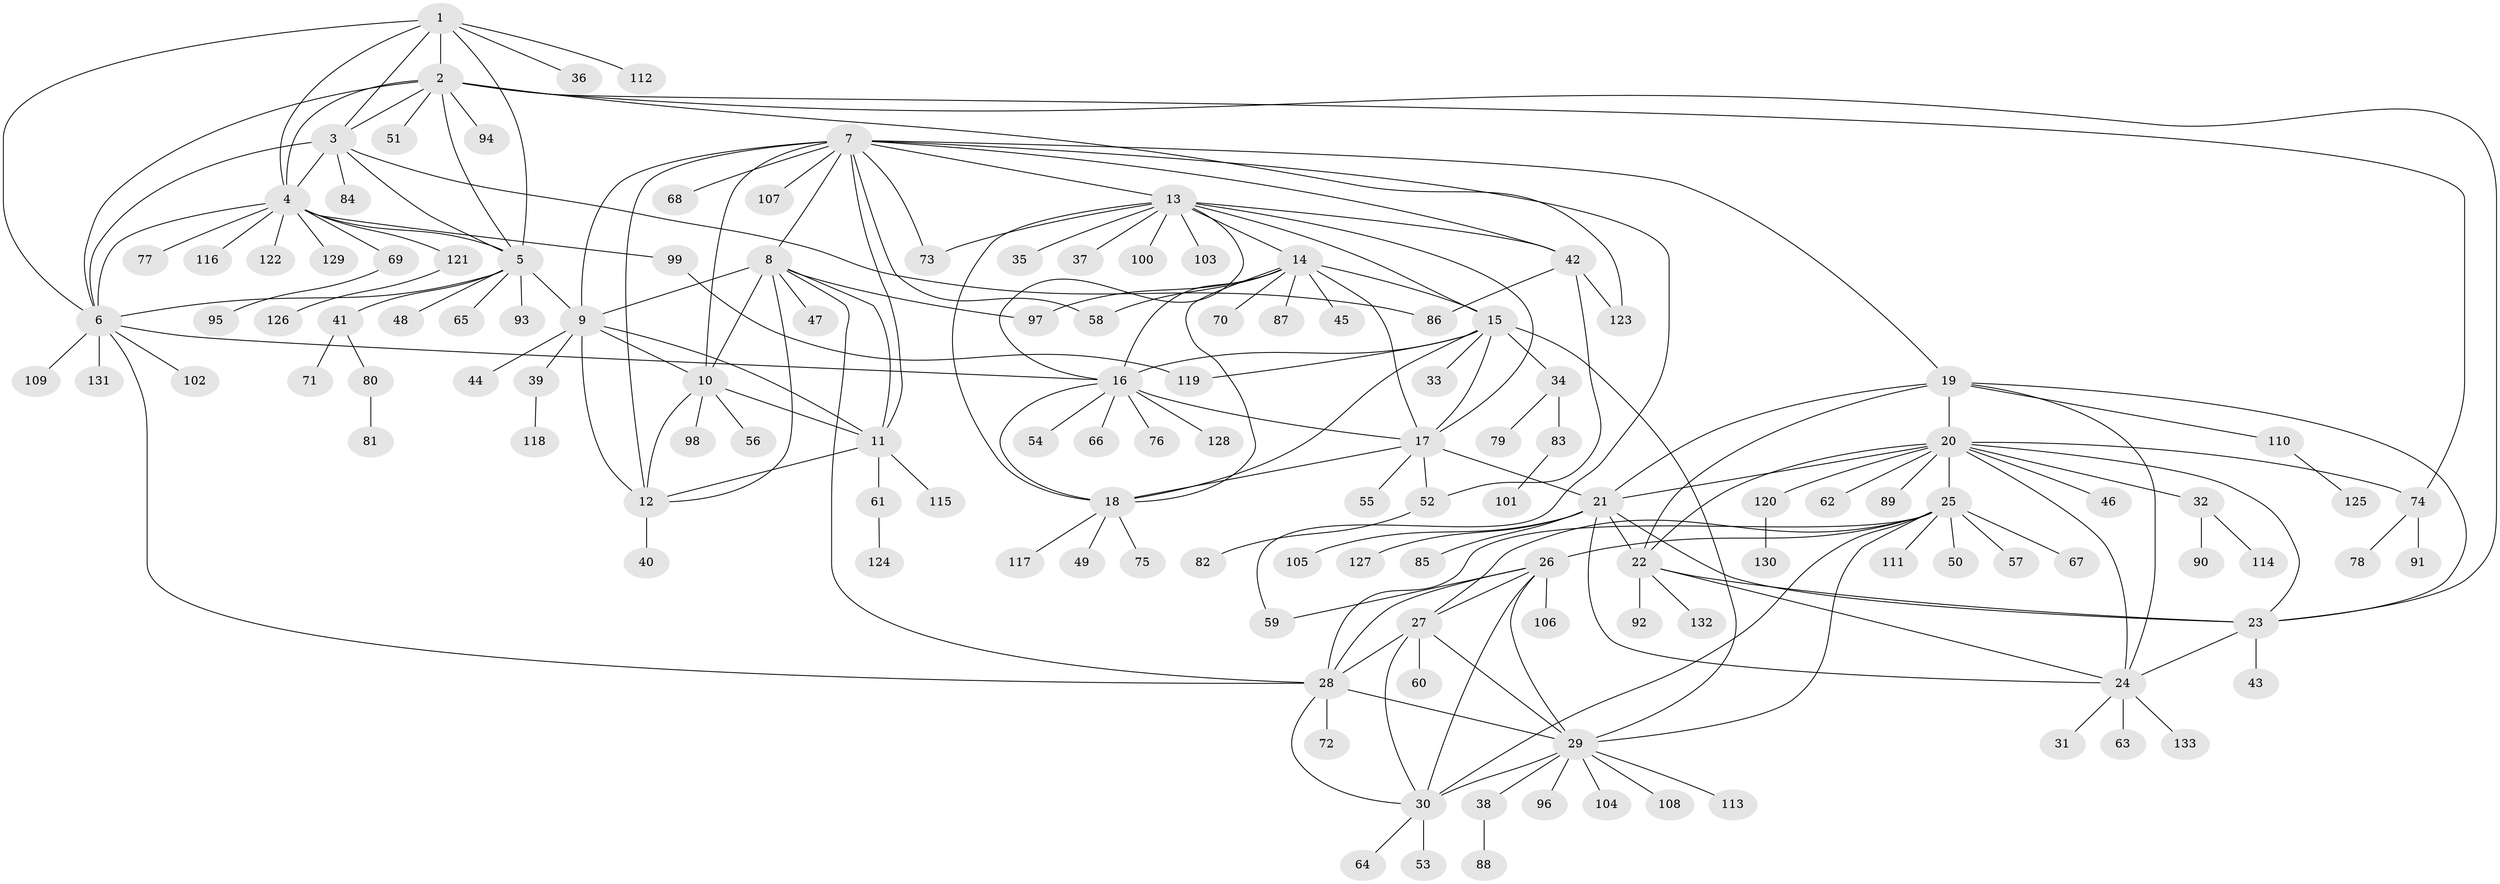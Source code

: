// Generated by graph-tools (version 1.1) at 2025/11/02/27/25 16:11:33]
// undirected, 133 vertices, 198 edges
graph export_dot {
graph [start="1"]
  node [color=gray90,style=filled];
  1;
  2;
  3;
  4;
  5;
  6;
  7;
  8;
  9;
  10;
  11;
  12;
  13;
  14;
  15;
  16;
  17;
  18;
  19;
  20;
  21;
  22;
  23;
  24;
  25;
  26;
  27;
  28;
  29;
  30;
  31;
  32;
  33;
  34;
  35;
  36;
  37;
  38;
  39;
  40;
  41;
  42;
  43;
  44;
  45;
  46;
  47;
  48;
  49;
  50;
  51;
  52;
  53;
  54;
  55;
  56;
  57;
  58;
  59;
  60;
  61;
  62;
  63;
  64;
  65;
  66;
  67;
  68;
  69;
  70;
  71;
  72;
  73;
  74;
  75;
  76;
  77;
  78;
  79;
  80;
  81;
  82;
  83;
  84;
  85;
  86;
  87;
  88;
  89;
  90;
  91;
  92;
  93;
  94;
  95;
  96;
  97;
  98;
  99;
  100;
  101;
  102;
  103;
  104;
  105;
  106;
  107;
  108;
  109;
  110;
  111;
  112;
  113;
  114;
  115;
  116;
  117;
  118;
  119;
  120;
  121;
  122;
  123;
  124;
  125;
  126;
  127;
  128;
  129;
  130;
  131;
  132;
  133;
  1 -- 2;
  1 -- 3;
  1 -- 4;
  1 -- 5;
  1 -- 6;
  1 -- 36;
  1 -- 112;
  2 -- 3;
  2 -- 4;
  2 -- 5;
  2 -- 6;
  2 -- 23;
  2 -- 51;
  2 -- 74;
  2 -- 94;
  2 -- 123;
  3 -- 4;
  3 -- 5;
  3 -- 6;
  3 -- 84;
  3 -- 86;
  4 -- 5;
  4 -- 6;
  4 -- 69;
  4 -- 77;
  4 -- 99;
  4 -- 116;
  4 -- 121;
  4 -- 122;
  4 -- 129;
  5 -- 6;
  5 -- 9;
  5 -- 41;
  5 -- 48;
  5 -- 65;
  5 -- 93;
  6 -- 16;
  6 -- 28;
  6 -- 102;
  6 -- 109;
  6 -- 131;
  7 -- 8;
  7 -- 9;
  7 -- 10;
  7 -- 11;
  7 -- 12;
  7 -- 13;
  7 -- 19;
  7 -- 42;
  7 -- 58;
  7 -- 59;
  7 -- 68;
  7 -- 73;
  7 -- 107;
  8 -- 9;
  8 -- 10;
  8 -- 11;
  8 -- 12;
  8 -- 28;
  8 -- 47;
  8 -- 97;
  9 -- 10;
  9 -- 11;
  9 -- 12;
  9 -- 39;
  9 -- 44;
  10 -- 11;
  10 -- 12;
  10 -- 56;
  10 -- 98;
  11 -- 12;
  11 -- 61;
  11 -- 115;
  12 -- 40;
  13 -- 14;
  13 -- 15;
  13 -- 16;
  13 -- 17;
  13 -- 18;
  13 -- 35;
  13 -- 37;
  13 -- 42;
  13 -- 73;
  13 -- 100;
  13 -- 103;
  14 -- 15;
  14 -- 16;
  14 -- 17;
  14 -- 18;
  14 -- 45;
  14 -- 58;
  14 -- 70;
  14 -- 87;
  14 -- 97;
  15 -- 16;
  15 -- 17;
  15 -- 18;
  15 -- 29;
  15 -- 33;
  15 -- 34;
  15 -- 119;
  16 -- 17;
  16 -- 18;
  16 -- 54;
  16 -- 66;
  16 -- 76;
  16 -- 128;
  17 -- 18;
  17 -- 21;
  17 -- 52;
  17 -- 55;
  18 -- 49;
  18 -- 75;
  18 -- 117;
  19 -- 20;
  19 -- 21;
  19 -- 22;
  19 -- 23;
  19 -- 24;
  19 -- 110;
  20 -- 21;
  20 -- 22;
  20 -- 23;
  20 -- 24;
  20 -- 25;
  20 -- 32;
  20 -- 46;
  20 -- 62;
  20 -- 74;
  20 -- 89;
  20 -- 120;
  21 -- 22;
  21 -- 23;
  21 -- 24;
  21 -- 85;
  21 -- 105;
  21 -- 127;
  22 -- 23;
  22 -- 24;
  22 -- 92;
  22 -- 132;
  23 -- 24;
  23 -- 43;
  24 -- 31;
  24 -- 63;
  24 -- 133;
  25 -- 26;
  25 -- 27;
  25 -- 28;
  25 -- 29;
  25 -- 30;
  25 -- 50;
  25 -- 57;
  25 -- 67;
  25 -- 111;
  26 -- 27;
  26 -- 28;
  26 -- 29;
  26 -- 30;
  26 -- 59;
  26 -- 106;
  27 -- 28;
  27 -- 29;
  27 -- 30;
  27 -- 60;
  28 -- 29;
  28 -- 30;
  28 -- 72;
  29 -- 30;
  29 -- 38;
  29 -- 96;
  29 -- 104;
  29 -- 108;
  29 -- 113;
  30 -- 53;
  30 -- 64;
  32 -- 90;
  32 -- 114;
  34 -- 79;
  34 -- 83;
  38 -- 88;
  39 -- 118;
  41 -- 71;
  41 -- 80;
  42 -- 52;
  42 -- 86;
  42 -- 123;
  52 -- 82;
  61 -- 124;
  69 -- 95;
  74 -- 78;
  74 -- 91;
  80 -- 81;
  83 -- 101;
  99 -- 119;
  110 -- 125;
  120 -- 130;
  121 -- 126;
}
